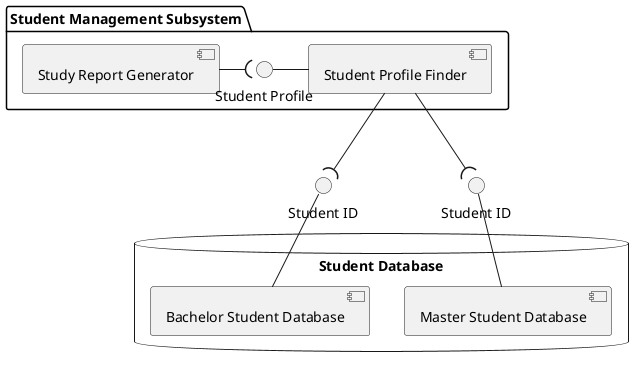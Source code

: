 @startuml packages-and-databases

package "Student Management Subsystem" {
    component "Student Profile Finder" as SPF
    component "Study Report Generator" as SRG
    interface "Student Profile" as SP

    SRG -right-( SP
    SPF -left- SP
}


database "Student Database" {
    component "Bachelor Student Database" as BSD
    component "Master Student Database" as MSD
}

' We create two interfaces because
interface "Student ID" as SID1
interface "Student ID" as SID2

MSD -up- SID1
BSD -up- SID2
SPF --( SID1
SPF --( SID2

@enduml